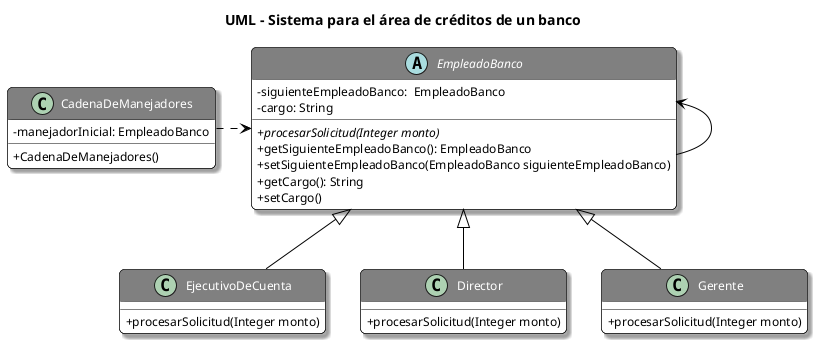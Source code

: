 @startuml
'https://plantuml.com/class-diagram
'___________STYLES___________
title UML - Sistema para el área de créditos de un banco
skinparam classAttributeIconSize 0
skinparam backgroundColor White
skinparam RoundCorner 10
skinparam Shadowing true

skinparam class {
    ArrowColor Black
    BackgroundColor White
    HeaderBackgroundColor Gray
    BorderColor Black
    FontColor White
    FontSize 14
    AttributeFontSize 12
}

skinparam object{
    ArrowColor Black
    BackgroundColor White
    BorderColor Black
    FontColor Black
    FontSize 14
    AttributeFontSize 12
}

skinparam note {
    BackgroundColor LightYellow
    BorderColor Black
}

'___________UML___________

abstract EmpleadoBanco {
- siguienteEmpleadoBanco:  EmpleadoBanco
- cargo: String
+{abstract}procesarSolicitud(Integer monto)
+getSiguienteEmpleadoBanco(): EmpleadoBanco
+setSiguienteEmpleadoBanco(EmpleadoBanco siguienteEmpleadoBanco)
+getCargo(): String
+setCargo()
}

class EjecutivoDeCuenta {
+procesarSolicitud(Integer monto)
}

class Director {
+procesarSolicitud(Integer monto)
}

class Gerente {
+procesarSolicitud(Integer monto)
}

class CadenaDeManejadores {
-manejadorInicial: EmpleadoBanco
+CadenaDeManejadores()
}

EmpleadoBanco <- EmpleadoBanco
EmpleadoBanco <|-- EjecutivoDeCuenta
EmpleadoBanco <|-- Gerente
EmpleadoBanco <|-- Director
CadenaDeManejadores .> EmpleadoBanco

@enduml